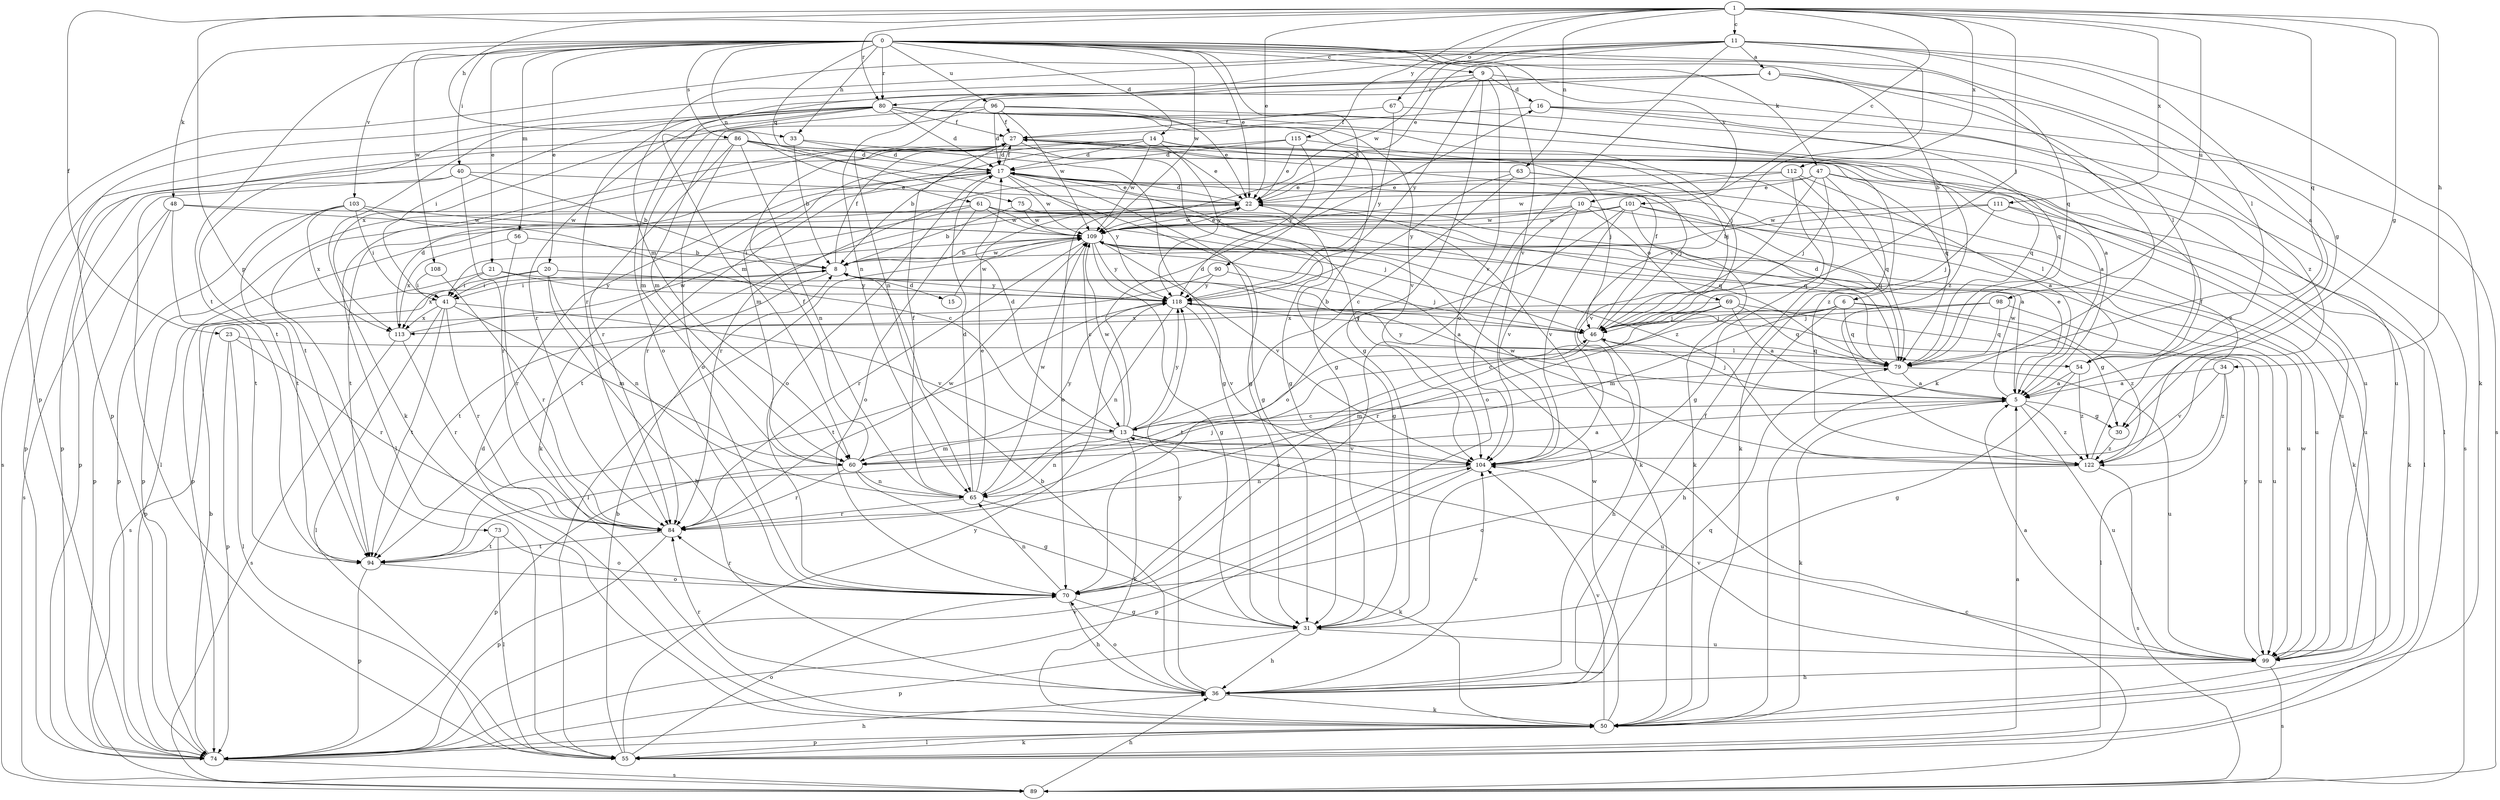 strict digraph  {
0;
1;
4;
5;
6;
8;
9;
10;
11;
13;
14;
15;
16;
17;
20;
21;
22;
23;
27;
30;
31;
33;
34;
36;
40;
41;
46;
47;
48;
50;
54;
55;
56;
60;
61;
63;
65;
67;
69;
70;
73;
74;
75;
79;
80;
84;
86;
89;
90;
94;
96;
98;
99;
101;
103;
104;
108;
109;
111;
112;
113;
115;
118;
122;
0 -> 9  [label=c];
0 -> 14  [label=d];
0 -> 20  [label=e];
0 -> 21  [label=e];
0 -> 22  [label=e];
0 -> 30  [label=g];
0 -> 33  [label=h];
0 -> 40  [label=i];
0 -> 47  [label=k];
0 -> 48  [label=k];
0 -> 50  [label=k];
0 -> 56  [label=m];
0 -> 61  [label=n];
0 -> 75  [label=q];
0 -> 79  [label=q];
0 -> 80  [label=r];
0 -> 86  [label=s];
0 -> 90  [label=t];
0 -> 94  [label=t];
0 -> 96  [label=u];
0 -> 101  [label=v];
0 -> 103  [label=v];
0 -> 104  [label=v];
0 -> 108  [label=w];
0 -> 109  [label=w];
1 -> 10  [label=c];
1 -> 11  [label=c];
1 -> 22  [label=e];
1 -> 23  [label=f];
1 -> 30  [label=g];
1 -> 33  [label=h];
1 -> 34  [label=h];
1 -> 46  [label=j];
1 -> 63  [label=n];
1 -> 67  [label=o];
1 -> 73  [label=p];
1 -> 79  [label=q];
1 -> 80  [label=r];
1 -> 98  [label=u];
1 -> 111  [label=x];
1 -> 112  [label=x];
1 -> 115  [label=y];
4 -> 6  [label=b];
4 -> 54  [label=l];
4 -> 74  [label=p];
4 -> 80  [label=r];
4 -> 84  [label=r];
4 -> 122  [label=z];
5 -> 13  [label=c];
5 -> 22  [label=e];
5 -> 30  [label=g];
5 -> 46  [label=j];
5 -> 50  [label=k];
5 -> 99  [label=u];
5 -> 109  [label=w];
5 -> 122  [label=z];
6 -> 13  [label=c];
6 -> 30  [label=g];
6 -> 36  [label=h];
6 -> 46  [label=j];
6 -> 60  [label=m];
6 -> 79  [label=q];
6 -> 122  [label=z];
8 -> 15  [label=d];
8 -> 27  [label=f];
8 -> 41  [label=i];
8 -> 94  [label=t];
8 -> 109  [label=w];
8 -> 118  [label=y];
9 -> 16  [label=d];
9 -> 31  [label=g];
9 -> 60  [label=m];
9 -> 65  [label=n];
9 -> 89  [label=s];
9 -> 104  [label=v];
9 -> 118  [label=y];
10 -> 50  [label=k];
10 -> 69  [label=o];
10 -> 70  [label=o];
10 -> 94  [label=t];
10 -> 104  [label=v];
10 -> 109  [label=w];
11 -> 4  [label=a];
11 -> 5  [label=a];
11 -> 22  [label=e];
11 -> 50  [label=k];
11 -> 54  [label=l];
11 -> 60  [label=m];
11 -> 65  [label=n];
11 -> 70  [label=o];
11 -> 74  [label=p];
11 -> 104  [label=v];
11 -> 109  [label=w];
13 -> 16  [label=d];
13 -> 17  [label=d];
13 -> 50  [label=k];
13 -> 60  [label=m];
13 -> 65  [label=n];
13 -> 99  [label=u];
13 -> 104  [label=v];
13 -> 109  [label=w];
13 -> 118  [label=y];
14 -> 17  [label=d];
14 -> 46  [label=j];
14 -> 60  [label=m];
14 -> 74  [label=p];
14 -> 79  [label=q];
14 -> 109  [label=w];
14 -> 118  [label=y];
15 -> 109  [label=w];
16 -> 27  [label=f];
16 -> 79  [label=q];
16 -> 89  [label=s];
16 -> 99  [label=u];
17 -> 22  [label=e];
17 -> 27  [label=f];
17 -> 31  [label=g];
17 -> 50  [label=k];
17 -> 54  [label=l];
17 -> 70  [label=o];
17 -> 84  [label=r];
17 -> 104  [label=v];
17 -> 109  [label=w];
17 -> 118  [label=y];
20 -> 36  [label=h];
20 -> 41  [label=i];
20 -> 65  [label=n];
20 -> 113  [label=x];
20 -> 118  [label=y];
21 -> 5  [label=a];
21 -> 41  [label=i];
21 -> 74  [label=p];
21 -> 118  [label=y];
22 -> 17  [label=d];
22 -> 31  [label=g];
22 -> 50  [label=k];
22 -> 70  [label=o];
22 -> 74  [label=p];
22 -> 109  [label=w];
23 -> 54  [label=l];
23 -> 55  [label=l];
23 -> 74  [label=p];
23 -> 84  [label=r];
27 -> 17  [label=d];
27 -> 22  [label=e];
27 -> 31  [label=g];
27 -> 55  [label=l];
27 -> 74  [label=p];
27 -> 94  [label=t];
27 -> 122  [label=z];
30 -> 122  [label=z];
31 -> 36  [label=h];
31 -> 74  [label=p];
31 -> 99  [label=u];
33 -> 8  [label=b];
33 -> 17  [label=d];
33 -> 31  [label=g];
34 -> 5  [label=a];
34 -> 55  [label=l];
34 -> 104  [label=v];
34 -> 122  [label=z];
36 -> 8  [label=b];
36 -> 27  [label=f];
36 -> 50  [label=k];
36 -> 70  [label=o];
36 -> 79  [label=q];
36 -> 84  [label=r];
36 -> 104  [label=v];
36 -> 118  [label=y];
40 -> 8  [label=b];
40 -> 22  [label=e];
40 -> 55  [label=l];
40 -> 74  [label=p];
40 -> 84  [label=r];
41 -> 55  [label=l];
41 -> 60  [label=m];
41 -> 84  [label=r];
41 -> 94  [label=t];
41 -> 104  [label=v];
41 -> 113  [label=x];
46 -> 8  [label=b];
46 -> 27  [label=f];
46 -> 36  [label=h];
46 -> 70  [label=o];
46 -> 79  [label=q];
47 -> 22  [label=e];
47 -> 46  [label=j];
47 -> 50  [label=k];
47 -> 55  [label=l];
47 -> 84  [label=r];
47 -> 99  [label=u];
47 -> 104  [label=v];
48 -> 74  [label=p];
48 -> 79  [label=q];
48 -> 89  [label=s];
48 -> 94  [label=t];
48 -> 109  [label=w];
50 -> 17  [label=d];
50 -> 55  [label=l];
50 -> 74  [label=p];
50 -> 104  [label=v];
50 -> 109  [label=w];
54 -> 5  [label=a];
54 -> 31  [label=g];
54 -> 122  [label=z];
55 -> 5  [label=a];
55 -> 8  [label=b];
55 -> 50  [label=k];
55 -> 70  [label=o];
55 -> 118  [label=y];
56 -> 8  [label=b];
56 -> 84  [label=r];
56 -> 113  [label=x];
60 -> 5  [label=a];
60 -> 27  [label=f];
60 -> 31  [label=g];
60 -> 65  [label=n];
60 -> 74  [label=p];
60 -> 84  [label=r];
60 -> 118  [label=y];
61 -> 41  [label=i];
61 -> 46  [label=j];
61 -> 70  [label=o];
61 -> 79  [label=q];
61 -> 94  [label=t];
61 -> 109  [label=w];
61 -> 122  [label=z];
63 -> 13  [label=c];
63 -> 22  [label=e];
63 -> 46  [label=j];
63 -> 118  [label=y];
63 -> 122  [label=z];
65 -> 17  [label=d];
65 -> 22  [label=e];
65 -> 27  [label=f];
65 -> 50  [label=k];
65 -> 84  [label=r];
65 -> 109  [label=w];
67 -> 27  [label=f];
67 -> 55  [label=l];
67 -> 118  [label=y];
69 -> 5  [label=a];
69 -> 46  [label=j];
69 -> 79  [label=q];
69 -> 84  [label=r];
69 -> 94  [label=t];
69 -> 99  [label=u];
69 -> 113  [label=x];
70 -> 31  [label=g];
70 -> 36  [label=h];
70 -> 65  [label=n];
70 -> 84  [label=r];
73 -> 55  [label=l];
73 -> 70  [label=o];
73 -> 94  [label=t];
74 -> 8  [label=b];
74 -> 36  [label=h];
74 -> 89  [label=s];
74 -> 104  [label=v];
75 -> 5  [label=a];
75 -> 8  [label=b];
75 -> 109  [label=w];
79 -> 5  [label=a];
79 -> 17  [label=d];
79 -> 60  [label=m];
79 -> 99  [label=u];
79 -> 118  [label=y];
80 -> 5  [label=a];
80 -> 17  [label=d];
80 -> 27  [label=f];
80 -> 31  [label=g];
80 -> 41  [label=i];
80 -> 46  [label=j];
80 -> 50  [label=k];
80 -> 60  [label=m];
80 -> 70  [label=o];
80 -> 84  [label=r];
80 -> 94  [label=t];
80 -> 99  [label=u];
80 -> 104  [label=v];
84 -> 46  [label=j];
84 -> 74  [label=p];
84 -> 94  [label=t];
84 -> 109  [label=w];
86 -> 5  [label=a];
86 -> 17  [label=d];
86 -> 31  [label=g];
86 -> 65  [label=n];
86 -> 70  [label=o];
86 -> 79  [label=q];
86 -> 84  [label=r];
86 -> 89  [label=s];
89 -> 13  [label=c];
89 -> 36  [label=h];
90 -> 46  [label=j];
90 -> 89  [label=s];
90 -> 118  [label=y];
94 -> 70  [label=o];
94 -> 74  [label=p];
96 -> 17  [label=d];
96 -> 22  [label=e];
96 -> 27  [label=f];
96 -> 60  [label=m];
96 -> 109  [label=w];
96 -> 113  [label=x];
96 -> 122  [label=z];
98 -> 46  [label=j];
98 -> 79  [label=q];
98 -> 99  [label=u];
98 -> 113  [label=x];
99 -> 5  [label=a];
99 -> 36  [label=h];
99 -> 89  [label=s];
99 -> 104  [label=v];
99 -> 109  [label=w];
99 -> 118  [label=y];
101 -> 50  [label=k];
101 -> 70  [label=o];
101 -> 74  [label=p];
101 -> 79  [label=q];
101 -> 99  [label=u];
101 -> 104  [label=v];
101 -> 109  [label=w];
103 -> 13  [label=c];
103 -> 41  [label=i];
103 -> 74  [label=p];
103 -> 94  [label=t];
103 -> 109  [label=w];
103 -> 113  [label=x];
104 -> 65  [label=n];
104 -> 74  [label=p];
108 -> 41  [label=i];
108 -> 84  [label=r];
109 -> 8  [label=b];
109 -> 13  [label=c];
109 -> 22  [label=e];
109 -> 31  [label=g];
109 -> 55  [label=l];
109 -> 84  [label=r];
109 -> 99  [label=u];
109 -> 104  [label=v];
109 -> 118  [label=y];
111 -> 8  [label=b];
111 -> 46  [label=j];
111 -> 50  [label=k];
111 -> 99  [label=u];
111 -> 109  [label=w];
112 -> 5  [label=a];
112 -> 22  [label=e];
112 -> 31  [label=g];
112 -> 79  [label=q];
112 -> 109  [label=w];
113 -> 17  [label=d];
113 -> 84  [label=r];
113 -> 89  [label=s];
113 -> 109  [label=w];
115 -> 8  [label=b];
115 -> 17  [label=d];
115 -> 22  [label=e];
115 -> 46  [label=j];
115 -> 118  [label=y];
118 -> 46  [label=j];
118 -> 65  [label=n];
118 -> 94  [label=t];
118 -> 104  [label=v];
122 -> 27  [label=f];
122 -> 70  [label=o];
122 -> 89  [label=s];
122 -> 109  [label=w];
}
